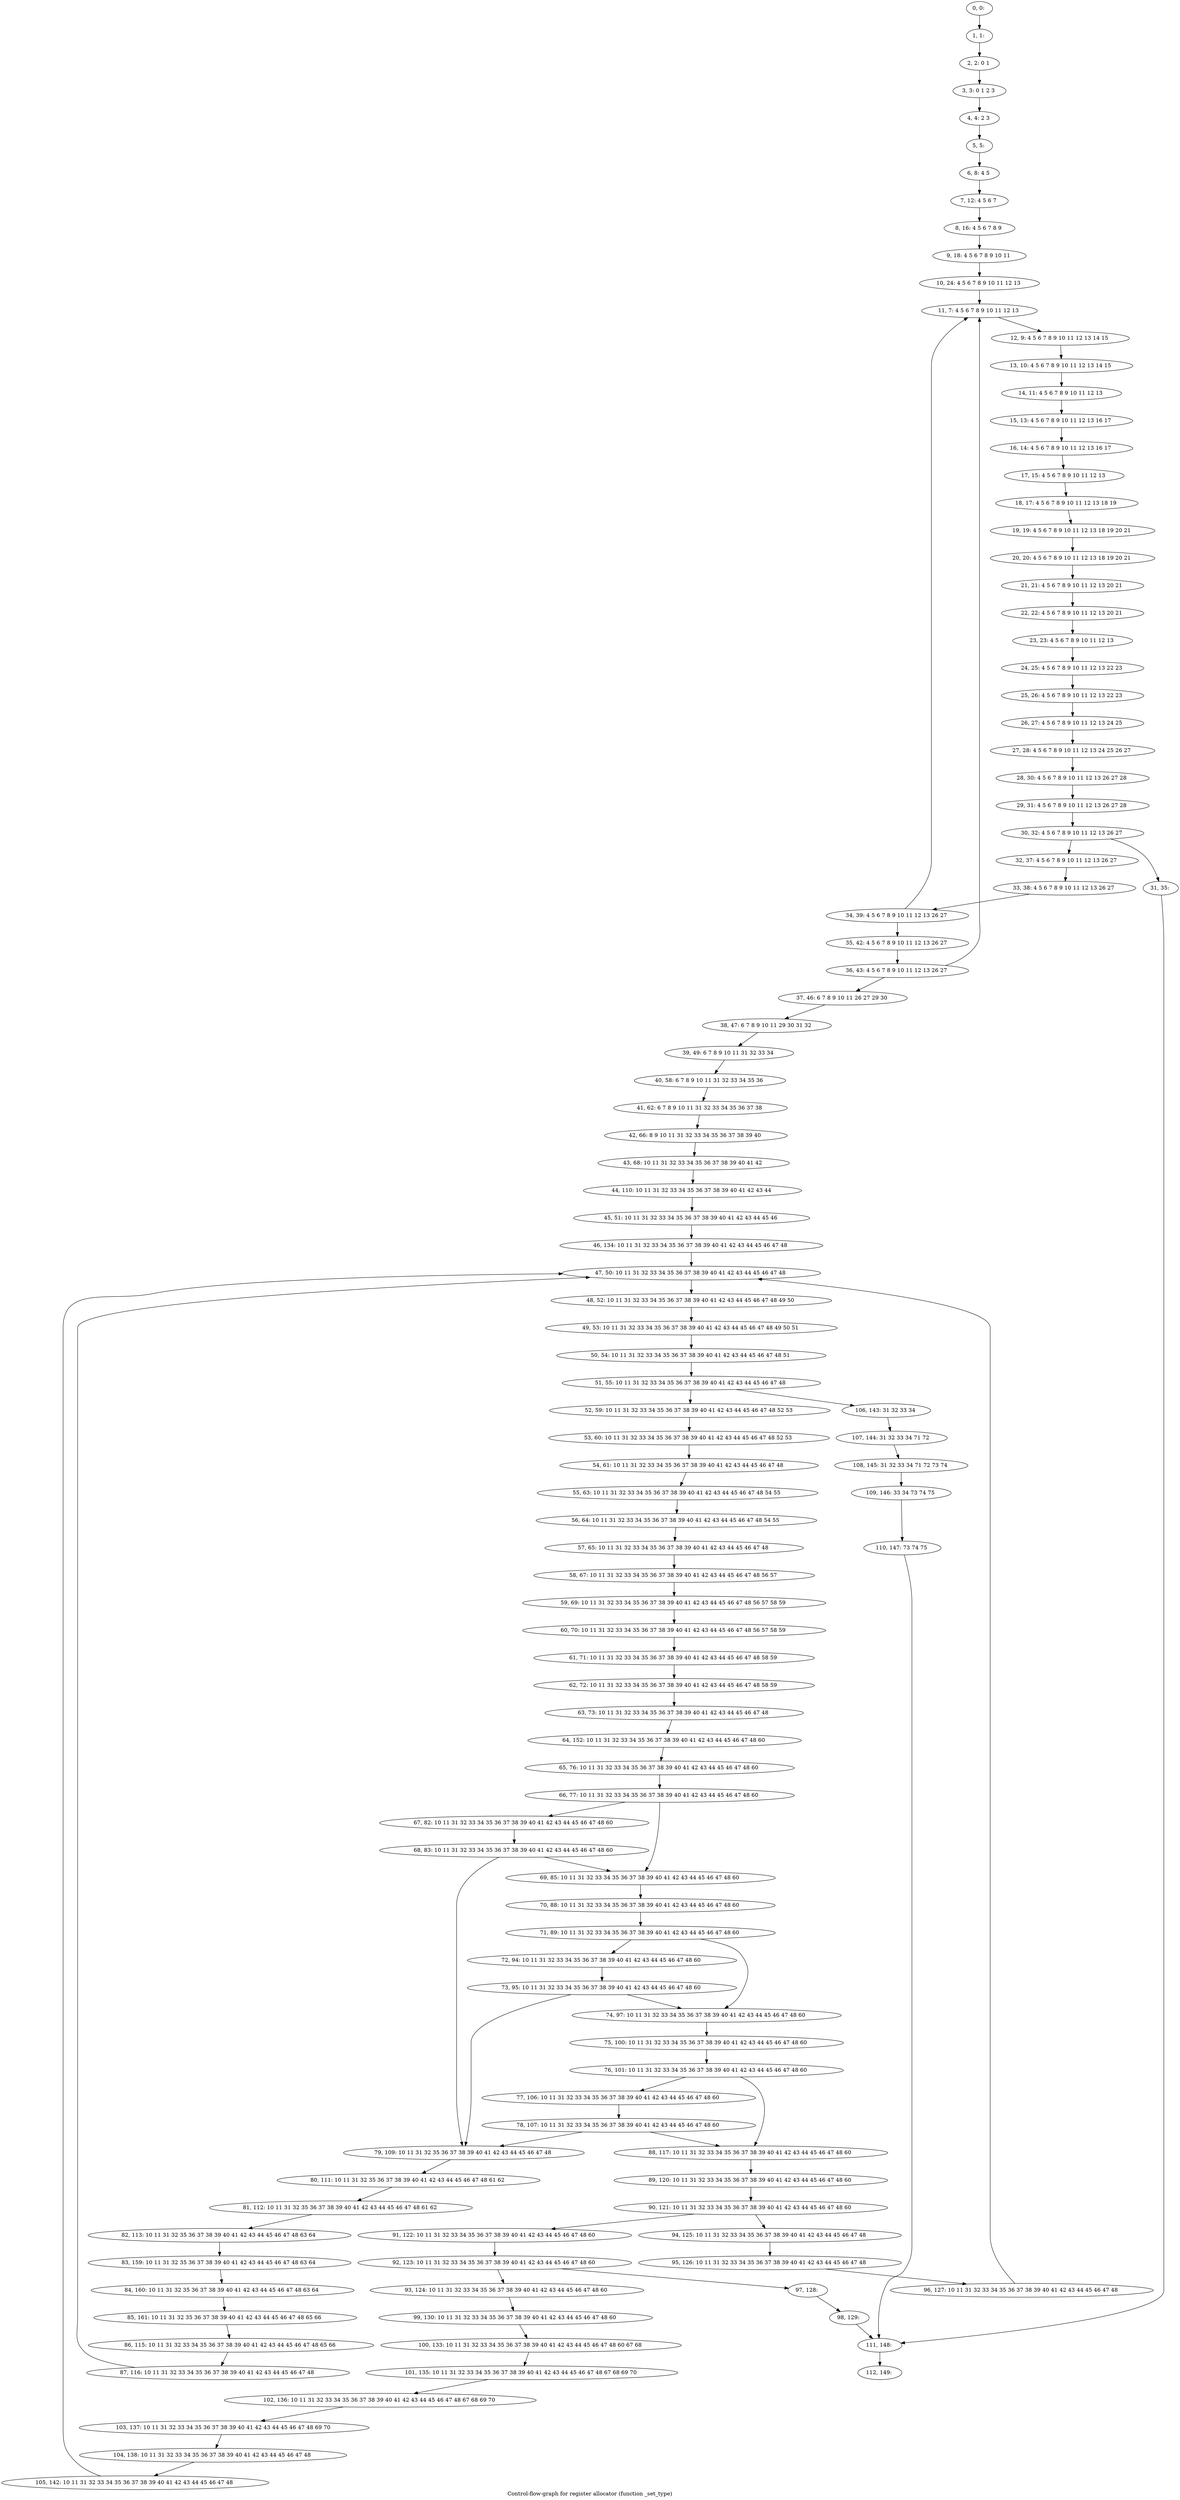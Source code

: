 digraph G {
graph [label="Control-flow-graph for register allocator (function _set_type)"]
0[label="0, 0: "];
1[label="1, 1: "];
2[label="2, 2: 0 1 "];
3[label="3, 3: 0 1 2 3 "];
4[label="4, 4: 2 3 "];
5[label="5, 5: "];
6[label="6, 8: 4 5 "];
7[label="7, 12: 4 5 6 7 "];
8[label="8, 16: 4 5 6 7 8 9 "];
9[label="9, 18: 4 5 6 7 8 9 10 11 "];
10[label="10, 24: 4 5 6 7 8 9 10 11 12 13 "];
11[label="11, 7: 4 5 6 7 8 9 10 11 12 13 "];
12[label="12, 9: 4 5 6 7 8 9 10 11 12 13 14 15 "];
13[label="13, 10: 4 5 6 7 8 9 10 11 12 13 14 15 "];
14[label="14, 11: 4 5 6 7 8 9 10 11 12 13 "];
15[label="15, 13: 4 5 6 7 8 9 10 11 12 13 16 17 "];
16[label="16, 14: 4 5 6 7 8 9 10 11 12 13 16 17 "];
17[label="17, 15: 4 5 6 7 8 9 10 11 12 13 "];
18[label="18, 17: 4 5 6 7 8 9 10 11 12 13 18 19 "];
19[label="19, 19: 4 5 6 7 8 9 10 11 12 13 18 19 20 21 "];
20[label="20, 20: 4 5 6 7 8 9 10 11 12 13 18 19 20 21 "];
21[label="21, 21: 4 5 6 7 8 9 10 11 12 13 20 21 "];
22[label="22, 22: 4 5 6 7 8 9 10 11 12 13 20 21 "];
23[label="23, 23: 4 5 6 7 8 9 10 11 12 13 "];
24[label="24, 25: 4 5 6 7 8 9 10 11 12 13 22 23 "];
25[label="25, 26: 4 5 6 7 8 9 10 11 12 13 22 23 "];
26[label="26, 27: 4 5 6 7 8 9 10 11 12 13 24 25 "];
27[label="27, 28: 4 5 6 7 8 9 10 11 12 13 24 25 26 27 "];
28[label="28, 30: 4 5 6 7 8 9 10 11 12 13 26 27 28 "];
29[label="29, 31: 4 5 6 7 8 9 10 11 12 13 26 27 28 "];
30[label="30, 32: 4 5 6 7 8 9 10 11 12 13 26 27 "];
31[label="31, 35: "];
32[label="32, 37: 4 5 6 7 8 9 10 11 12 13 26 27 "];
33[label="33, 38: 4 5 6 7 8 9 10 11 12 13 26 27 "];
34[label="34, 39: 4 5 6 7 8 9 10 11 12 13 26 27 "];
35[label="35, 42: 4 5 6 7 8 9 10 11 12 13 26 27 "];
36[label="36, 43: 4 5 6 7 8 9 10 11 12 13 26 27 "];
37[label="37, 46: 6 7 8 9 10 11 26 27 29 30 "];
38[label="38, 47: 6 7 8 9 10 11 29 30 31 32 "];
39[label="39, 49: 6 7 8 9 10 11 31 32 33 34 "];
40[label="40, 58: 6 7 8 9 10 11 31 32 33 34 35 36 "];
41[label="41, 62: 6 7 8 9 10 11 31 32 33 34 35 36 37 38 "];
42[label="42, 66: 8 9 10 11 31 32 33 34 35 36 37 38 39 40 "];
43[label="43, 68: 10 11 31 32 33 34 35 36 37 38 39 40 41 42 "];
44[label="44, 110: 10 11 31 32 33 34 35 36 37 38 39 40 41 42 43 44 "];
45[label="45, 51: 10 11 31 32 33 34 35 36 37 38 39 40 41 42 43 44 45 46 "];
46[label="46, 134: 10 11 31 32 33 34 35 36 37 38 39 40 41 42 43 44 45 46 47 48 "];
47[label="47, 50: 10 11 31 32 33 34 35 36 37 38 39 40 41 42 43 44 45 46 47 48 "];
48[label="48, 52: 10 11 31 32 33 34 35 36 37 38 39 40 41 42 43 44 45 46 47 48 49 50 "];
49[label="49, 53: 10 11 31 32 33 34 35 36 37 38 39 40 41 42 43 44 45 46 47 48 49 50 51 "];
50[label="50, 54: 10 11 31 32 33 34 35 36 37 38 39 40 41 42 43 44 45 46 47 48 51 "];
51[label="51, 55: 10 11 31 32 33 34 35 36 37 38 39 40 41 42 43 44 45 46 47 48 "];
52[label="52, 59: 10 11 31 32 33 34 35 36 37 38 39 40 41 42 43 44 45 46 47 48 52 53 "];
53[label="53, 60: 10 11 31 32 33 34 35 36 37 38 39 40 41 42 43 44 45 46 47 48 52 53 "];
54[label="54, 61: 10 11 31 32 33 34 35 36 37 38 39 40 41 42 43 44 45 46 47 48 "];
55[label="55, 63: 10 11 31 32 33 34 35 36 37 38 39 40 41 42 43 44 45 46 47 48 54 55 "];
56[label="56, 64: 10 11 31 32 33 34 35 36 37 38 39 40 41 42 43 44 45 46 47 48 54 55 "];
57[label="57, 65: 10 11 31 32 33 34 35 36 37 38 39 40 41 42 43 44 45 46 47 48 "];
58[label="58, 67: 10 11 31 32 33 34 35 36 37 38 39 40 41 42 43 44 45 46 47 48 56 57 "];
59[label="59, 69: 10 11 31 32 33 34 35 36 37 38 39 40 41 42 43 44 45 46 47 48 56 57 58 59 "];
60[label="60, 70: 10 11 31 32 33 34 35 36 37 38 39 40 41 42 43 44 45 46 47 48 56 57 58 59 "];
61[label="61, 71: 10 11 31 32 33 34 35 36 37 38 39 40 41 42 43 44 45 46 47 48 58 59 "];
62[label="62, 72: 10 11 31 32 33 34 35 36 37 38 39 40 41 42 43 44 45 46 47 48 58 59 "];
63[label="63, 73: 10 11 31 32 33 34 35 36 37 38 39 40 41 42 43 44 45 46 47 48 "];
64[label="64, 152: 10 11 31 32 33 34 35 36 37 38 39 40 41 42 43 44 45 46 47 48 60 "];
65[label="65, 76: 10 11 31 32 33 34 35 36 37 38 39 40 41 42 43 44 45 46 47 48 60 "];
66[label="66, 77: 10 11 31 32 33 34 35 36 37 38 39 40 41 42 43 44 45 46 47 48 60 "];
67[label="67, 82: 10 11 31 32 33 34 35 36 37 38 39 40 41 42 43 44 45 46 47 48 60 "];
68[label="68, 83: 10 11 31 32 33 34 35 36 37 38 39 40 41 42 43 44 45 46 47 48 60 "];
69[label="69, 85: 10 11 31 32 33 34 35 36 37 38 39 40 41 42 43 44 45 46 47 48 60 "];
70[label="70, 88: 10 11 31 32 33 34 35 36 37 38 39 40 41 42 43 44 45 46 47 48 60 "];
71[label="71, 89: 10 11 31 32 33 34 35 36 37 38 39 40 41 42 43 44 45 46 47 48 60 "];
72[label="72, 94: 10 11 31 32 33 34 35 36 37 38 39 40 41 42 43 44 45 46 47 48 60 "];
73[label="73, 95: 10 11 31 32 33 34 35 36 37 38 39 40 41 42 43 44 45 46 47 48 60 "];
74[label="74, 97: 10 11 31 32 33 34 35 36 37 38 39 40 41 42 43 44 45 46 47 48 60 "];
75[label="75, 100: 10 11 31 32 33 34 35 36 37 38 39 40 41 42 43 44 45 46 47 48 60 "];
76[label="76, 101: 10 11 31 32 33 34 35 36 37 38 39 40 41 42 43 44 45 46 47 48 60 "];
77[label="77, 106: 10 11 31 32 33 34 35 36 37 38 39 40 41 42 43 44 45 46 47 48 60 "];
78[label="78, 107: 10 11 31 32 33 34 35 36 37 38 39 40 41 42 43 44 45 46 47 48 60 "];
79[label="79, 109: 10 11 31 32 35 36 37 38 39 40 41 42 43 44 45 46 47 48 "];
80[label="80, 111: 10 11 31 32 35 36 37 38 39 40 41 42 43 44 45 46 47 48 61 62 "];
81[label="81, 112: 10 11 31 32 35 36 37 38 39 40 41 42 43 44 45 46 47 48 61 62 "];
82[label="82, 113: 10 11 31 32 35 36 37 38 39 40 41 42 43 44 45 46 47 48 63 64 "];
83[label="83, 159: 10 11 31 32 35 36 37 38 39 40 41 42 43 44 45 46 47 48 63 64 "];
84[label="84, 160: 10 11 31 32 35 36 37 38 39 40 41 42 43 44 45 46 47 48 63 64 "];
85[label="85, 161: 10 11 31 32 35 36 37 38 39 40 41 42 43 44 45 46 47 48 65 66 "];
86[label="86, 115: 10 11 31 32 33 34 35 36 37 38 39 40 41 42 43 44 45 46 47 48 65 66 "];
87[label="87, 116: 10 11 31 32 33 34 35 36 37 38 39 40 41 42 43 44 45 46 47 48 "];
88[label="88, 117: 10 11 31 32 33 34 35 36 37 38 39 40 41 42 43 44 45 46 47 48 60 "];
89[label="89, 120: 10 11 31 32 33 34 35 36 37 38 39 40 41 42 43 44 45 46 47 48 60 "];
90[label="90, 121: 10 11 31 32 33 34 35 36 37 38 39 40 41 42 43 44 45 46 47 48 60 "];
91[label="91, 122: 10 11 31 32 33 34 35 36 37 38 39 40 41 42 43 44 45 46 47 48 60 "];
92[label="92, 123: 10 11 31 32 33 34 35 36 37 38 39 40 41 42 43 44 45 46 47 48 60 "];
93[label="93, 124: 10 11 31 32 33 34 35 36 37 38 39 40 41 42 43 44 45 46 47 48 60 "];
94[label="94, 125: 10 11 31 32 33 34 35 36 37 38 39 40 41 42 43 44 45 46 47 48 "];
95[label="95, 126: 10 11 31 32 33 34 35 36 37 38 39 40 41 42 43 44 45 46 47 48 "];
96[label="96, 127: 10 11 31 32 33 34 35 36 37 38 39 40 41 42 43 44 45 46 47 48 "];
97[label="97, 128: "];
98[label="98, 129: "];
99[label="99, 130: 10 11 31 32 33 34 35 36 37 38 39 40 41 42 43 44 45 46 47 48 60 "];
100[label="100, 133: 10 11 31 32 33 34 35 36 37 38 39 40 41 42 43 44 45 46 47 48 60 67 68 "];
101[label="101, 135: 10 11 31 32 33 34 35 36 37 38 39 40 41 42 43 44 45 46 47 48 67 68 69 70 "];
102[label="102, 136: 10 11 31 32 33 34 35 36 37 38 39 40 41 42 43 44 45 46 47 48 67 68 69 70 "];
103[label="103, 137: 10 11 31 32 33 34 35 36 37 38 39 40 41 42 43 44 45 46 47 48 69 70 "];
104[label="104, 138: 10 11 31 32 33 34 35 36 37 38 39 40 41 42 43 44 45 46 47 48 "];
105[label="105, 142: 10 11 31 32 33 34 35 36 37 38 39 40 41 42 43 44 45 46 47 48 "];
106[label="106, 143: 31 32 33 34 "];
107[label="107, 144: 31 32 33 34 71 72 "];
108[label="108, 145: 31 32 33 34 71 72 73 74 "];
109[label="109, 146: 33 34 73 74 75 "];
110[label="110, 147: 73 74 75 "];
111[label="111, 148: "];
112[label="112, 149: "];
0->1 ;
1->2 ;
2->3 ;
3->4 ;
4->5 ;
5->6 ;
6->7 ;
7->8 ;
8->9 ;
9->10 ;
10->11 ;
11->12 ;
12->13 ;
13->14 ;
14->15 ;
15->16 ;
16->17 ;
17->18 ;
18->19 ;
19->20 ;
20->21 ;
21->22 ;
22->23 ;
23->24 ;
24->25 ;
25->26 ;
26->27 ;
27->28 ;
28->29 ;
29->30 ;
30->31 ;
30->32 ;
31->111 ;
32->33 ;
33->34 ;
34->35 ;
34->11 ;
35->36 ;
36->37 ;
36->11 ;
37->38 ;
38->39 ;
39->40 ;
40->41 ;
41->42 ;
42->43 ;
43->44 ;
44->45 ;
45->46 ;
46->47 ;
47->48 ;
48->49 ;
49->50 ;
50->51 ;
51->52 ;
51->106 ;
52->53 ;
53->54 ;
54->55 ;
55->56 ;
56->57 ;
57->58 ;
58->59 ;
59->60 ;
60->61 ;
61->62 ;
62->63 ;
63->64 ;
64->65 ;
65->66 ;
66->67 ;
66->69 ;
67->68 ;
68->69 ;
68->79 ;
69->70 ;
70->71 ;
71->72 ;
71->74 ;
72->73 ;
73->74 ;
73->79 ;
74->75 ;
75->76 ;
76->77 ;
76->88 ;
77->78 ;
78->79 ;
78->88 ;
79->80 ;
80->81 ;
81->82 ;
82->83 ;
83->84 ;
84->85 ;
85->86 ;
86->87 ;
87->47 ;
88->89 ;
89->90 ;
90->91 ;
90->94 ;
91->92 ;
92->93 ;
92->97 ;
93->99 ;
94->95 ;
95->96 ;
96->47 ;
97->98 ;
98->111 ;
99->100 ;
100->101 ;
101->102 ;
102->103 ;
103->104 ;
104->105 ;
105->47 ;
106->107 ;
107->108 ;
108->109 ;
109->110 ;
110->111 ;
111->112 ;
}

